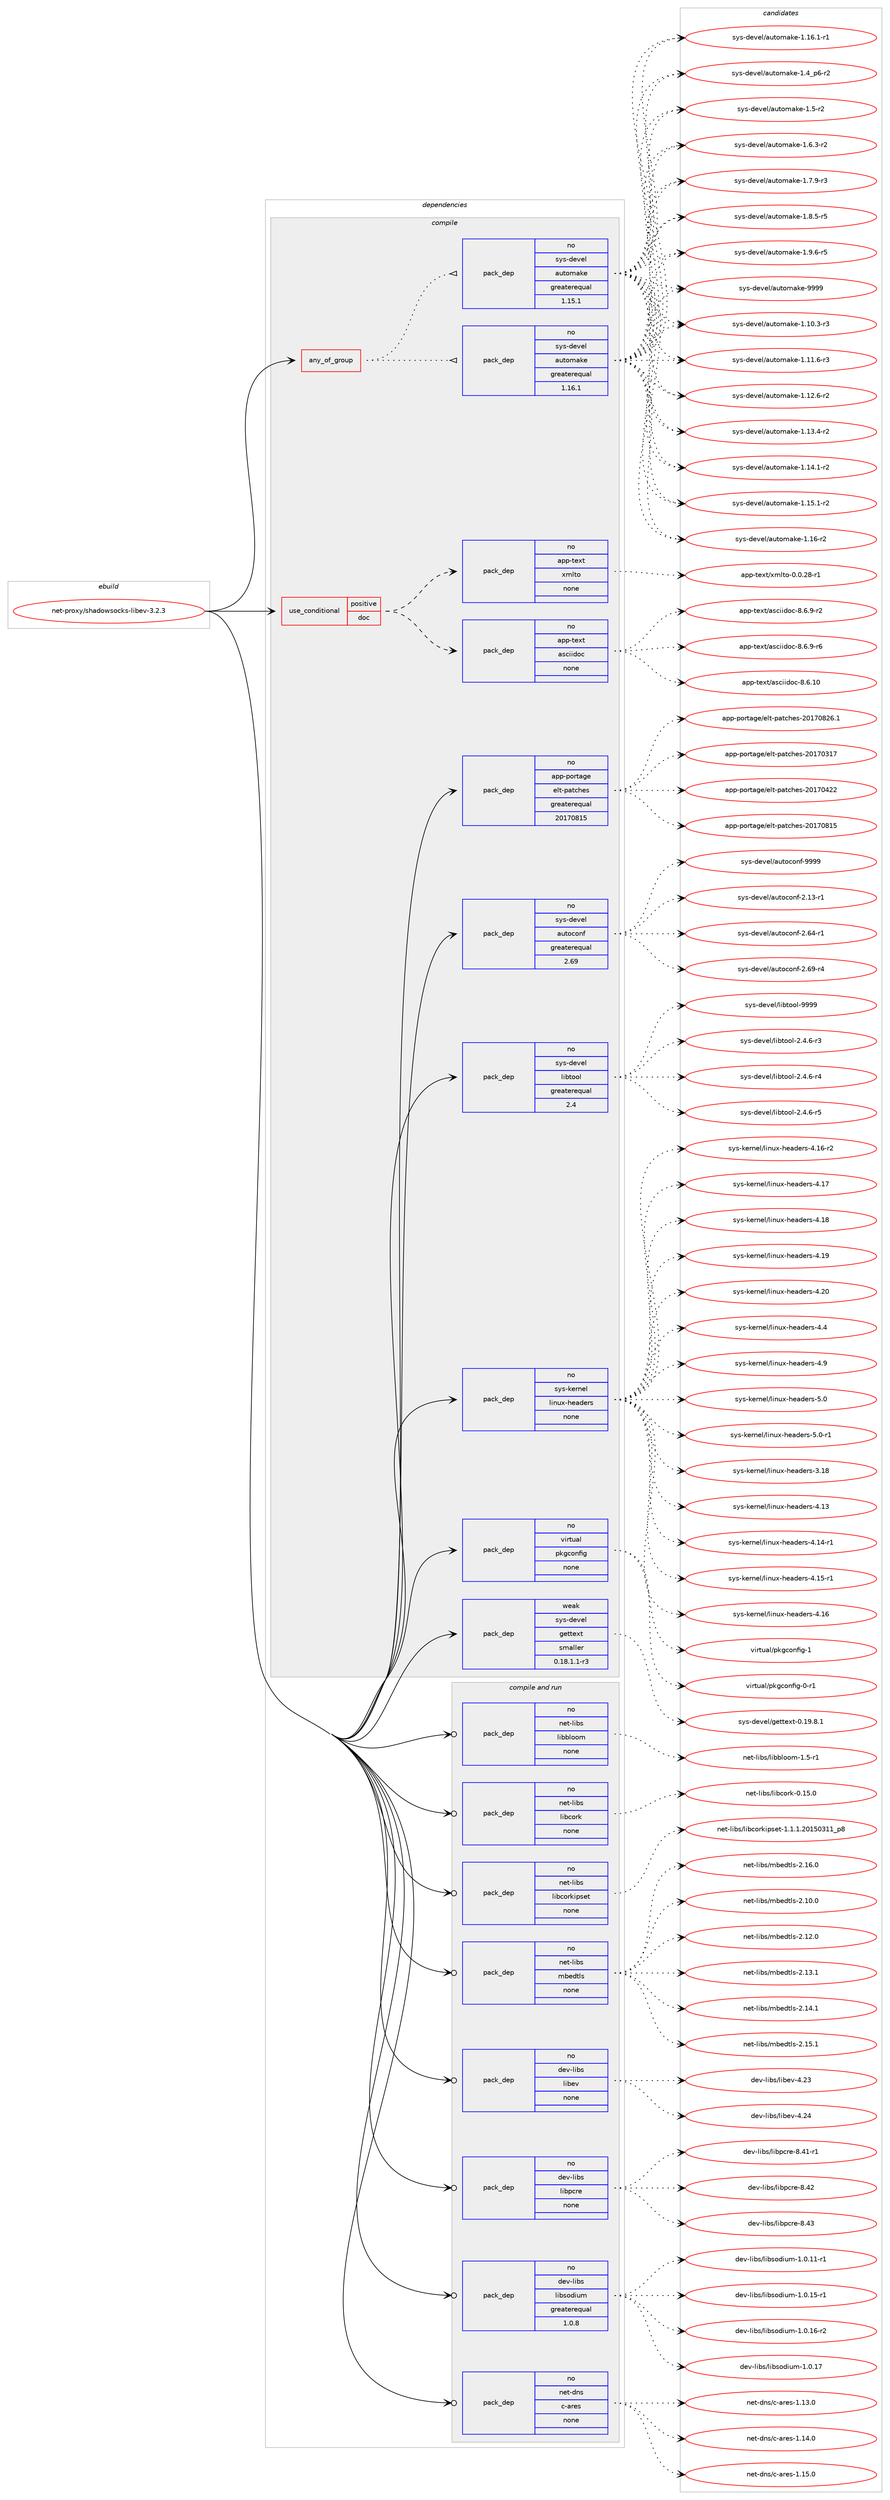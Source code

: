digraph prolog {

# *************
# Graph options
# *************

newrank=true;
concentrate=true;
compound=true;
graph [rankdir=LR,fontname=Helvetica,fontsize=10,ranksep=1.5];#, ranksep=2.5, nodesep=0.2];
edge  [arrowhead=vee];
node  [fontname=Helvetica,fontsize=10];

# **********
# The ebuild
# **********

subgraph cluster_leftcol {
color=gray;
rank=same;
label=<<i>ebuild</i>>;
id [label="net-proxy/shadowsocks-libev-3.2.3", color=red, width=4, href="../net-proxy/shadowsocks-libev-3.2.3.svg"];
}

# ****************
# The dependencies
# ****************

subgraph cluster_midcol {
color=gray;
label=<<i>dependencies</i>>;
subgraph cluster_compile {
fillcolor="#eeeeee";
style=filled;
label=<<i>compile</i>>;
subgraph any26598 {
dependency1677790 [label=<<TABLE BORDER="0" CELLBORDER="1" CELLSPACING="0" CELLPADDING="4"><TR><TD CELLPADDING="10">any_of_group</TD></TR></TABLE>>, shape=none, color=red];subgraph pack1199778 {
dependency1677791 [label=<<TABLE BORDER="0" CELLBORDER="1" CELLSPACING="0" CELLPADDING="4" WIDTH="220"><TR><TD ROWSPAN="6" CELLPADDING="30">pack_dep</TD></TR><TR><TD WIDTH="110">no</TD></TR><TR><TD>sys-devel</TD></TR><TR><TD>automake</TD></TR><TR><TD>greaterequal</TD></TR><TR><TD>1.16.1</TD></TR></TABLE>>, shape=none, color=blue];
}
dependency1677790:e -> dependency1677791:w [weight=20,style="dotted",arrowhead="oinv"];
subgraph pack1199779 {
dependency1677792 [label=<<TABLE BORDER="0" CELLBORDER="1" CELLSPACING="0" CELLPADDING="4" WIDTH="220"><TR><TD ROWSPAN="6" CELLPADDING="30">pack_dep</TD></TR><TR><TD WIDTH="110">no</TD></TR><TR><TD>sys-devel</TD></TR><TR><TD>automake</TD></TR><TR><TD>greaterequal</TD></TR><TR><TD>1.15.1</TD></TR></TABLE>>, shape=none, color=blue];
}
dependency1677790:e -> dependency1677792:w [weight=20,style="dotted",arrowhead="oinv"];
}
id:e -> dependency1677790:w [weight=20,style="solid",arrowhead="vee"];
subgraph cond450581 {
dependency1677793 [label=<<TABLE BORDER="0" CELLBORDER="1" CELLSPACING="0" CELLPADDING="4"><TR><TD ROWSPAN="3" CELLPADDING="10">use_conditional</TD></TR><TR><TD>positive</TD></TR><TR><TD>doc</TD></TR></TABLE>>, shape=none, color=red];
subgraph pack1199780 {
dependency1677794 [label=<<TABLE BORDER="0" CELLBORDER="1" CELLSPACING="0" CELLPADDING="4" WIDTH="220"><TR><TD ROWSPAN="6" CELLPADDING="30">pack_dep</TD></TR><TR><TD WIDTH="110">no</TD></TR><TR><TD>app-text</TD></TR><TR><TD>asciidoc</TD></TR><TR><TD>none</TD></TR><TR><TD></TD></TR></TABLE>>, shape=none, color=blue];
}
dependency1677793:e -> dependency1677794:w [weight=20,style="dashed",arrowhead="vee"];
subgraph pack1199781 {
dependency1677795 [label=<<TABLE BORDER="0" CELLBORDER="1" CELLSPACING="0" CELLPADDING="4" WIDTH="220"><TR><TD ROWSPAN="6" CELLPADDING="30">pack_dep</TD></TR><TR><TD WIDTH="110">no</TD></TR><TR><TD>app-text</TD></TR><TR><TD>xmlto</TD></TR><TR><TD>none</TD></TR><TR><TD></TD></TR></TABLE>>, shape=none, color=blue];
}
dependency1677793:e -> dependency1677795:w [weight=20,style="dashed",arrowhead="vee"];
}
id:e -> dependency1677793:w [weight=20,style="solid",arrowhead="vee"];
subgraph pack1199782 {
dependency1677796 [label=<<TABLE BORDER="0" CELLBORDER="1" CELLSPACING="0" CELLPADDING="4" WIDTH="220"><TR><TD ROWSPAN="6" CELLPADDING="30">pack_dep</TD></TR><TR><TD WIDTH="110">no</TD></TR><TR><TD>app-portage</TD></TR><TR><TD>elt-patches</TD></TR><TR><TD>greaterequal</TD></TR><TR><TD>20170815</TD></TR></TABLE>>, shape=none, color=blue];
}
id:e -> dependency1677796:w [weight=20,style="solid",arrowhead="vee"];
subgraph pack1199783 {
dependency1677797 [label=<<TABLE BORDER="0" CELLBORDER="1" CELLSPACING="0" CELLPADDING="4" WIDTH="220"><TR><TD ROWSPAN="6" CELLPADDING="30">pack_dep</TD></TR><TR><TD WIDTH="110">no</TD></TR><TR><TD>sys-devel</TD></TR><TR><TD>autoconf</TD></TR><TR><TD>greaterequal</TD></TR><TR><TD>2.69</TD></TR></TABLE>>, shape=none, color=blue];
}
id:e -> dependency1677797:w [weight=20,style="solid",arrowhead="vee"];
subgraph pack1199784 {
dependency1677798 [label=<<TABLE BORDER="0" CELLBORDER="1" CELLSPACING="0" CELLPADDING="4" WIDTH="220"><TR><TD ROWSPAN="6" CELLPADDING="30">pack_dep</TD></TR><TR><TD WIDTH="110">no</TD></TR><TR><TD>sys-devel</TD></TR><TR><TD>libtool</TD></TR><TR><TD>greaterequal</TD></TR><TR><TD>2.4</TD></TR></TABLE>>, shape=none, color=blue];
}
id:e -> dependency1677798:w [weight=20,style="solid",arrowhead="vee"];
subgraph pack1199785 {
dependency1677799 [label=<<TABLE BORDER="0" CELLBORDER="1" CELLSPACING="0" CELLPADDING="4" WIDTH="220"><TR><TD ROWSPAN="6" CELLPADDING="30">pack_dep</TD></TR><TR><TD WIDTH="110">no</TD></TR><TR><TD>sys-kernel</TD></TR><TR><TD>linux-headers</TD></TR><TR><TD>none</TD></TR><TR><TD></TD></TR></TABLE>>, shape=none, color=blue];
}
id:e -> dependency1677799:w [weight=20,style="solid",arrowhead="vee"];
subgraph pack1199786 {
dependency1677800 [label=<<TABLE BORDER="0" CELLBORDER="1" CELLSPACING="0" CELLPADDING="4" WIDTH="220"><TR><TD ROWSPAN="6" CELLPADDING="30">pack_dep</TD></TR><TR><TD WIDTH="110">no</TD></TR><TR><TD>virtual</TD></TR><TR><TD>pkgconfig</TD></TR><TR><TD>none</TD></TR><TR><TD></TD></TR></TABLE>>, shape=none, color=blue];
}
id:e -> dependency1677800:w [weight=20,style="solid",arrowhead="vee"];
subgraph pack1199787 {
dependency1677801 [label=<<TABLE BORDER="0" CELLBORDER="1" CELLSPACING="0" CELLPADDING="4" WIDTH="220"><TR><TD ROWSPAN="6" CELLPADDING="30">pack_dep</TD></TR><TR><TD WIDTH="110">weak</TD></TR><TR><TD>sys-devel</TD></TR><TR><TD>gettext</TD></TR><TR><TD>smaller</TD></TR><TR><TD>0.18.1.1-r3</TD></TR></TABLE>>, shape=none, color=blue];
}
id:e -> dependency1677801:w [weight=20,style="solid",arrowhead="vee"];
}
subgraph cluster_compileandrun {
fillcolor="#eeeeee";
style=filled;
label=<<i>compile and run</i>>;
subgraph pack1199788 {
dependency1677802 [label=<<TABLE BORDER="0" CELLBORDER="1" CELLSPACING="0" CELLPADDING="4" WIDTH="220"><TR><TD ROWSPAN="6" CELLPADDING="30">pack_dep</TD></TR><TR><TD WIDTH="110">no</TD></TR><TR><TD>dev-libs</TD></TR><TR><TD>libev</TD></TR><TR><TD>none</TD></TR><TR><TD></TD></TR></TABLE>>, shape=none, color=blue];
}
id:e -> dependency1677802:w [weight=20,style="solid",arrowhead="odotvee"];
subgraph pack1199789 {
dependency1677803 [label=<<TABLE BORDER="0" CELLBORDER="1" CELLSPACING="0" CELLPADDING="4" WIDTH="220"><TR><TD ROWSPAN="6" CELLPADDING="30">pack_dep</TD></TR><TR><TD WIDTH="110">no</TD></TR><TR><TD>dev-libs</TD></TR><TR><TD>libpcre</TD></TR><TR><TD>none</TD></TR><TR><TD></TD></TR></TABLE>>, shape=none, color=blue];
}
id:e -> dependency1677803:w [weight=20,style="solid",arrowhead="odotvee"];
subgraph pack1199790 {
dependency1677804 [label=<<TABLE BORDER="0" CELLBORDER="1" CELLSPACING="0" CELLPADDING="4" WIDTH="220"><TR><TD ROWSPAN="6" CELLPADDING="30">pack_dep</TD></TR><TR><TD WIDTH="110">no</TD></TR><TR><TD>dev-libs</TD></TR><TR><TD>libsodium</TD></TR><TR><TD>greaterequal</TD></TR><TR><TD>1.0.8</TD></TR></TABLE>>, shape=none, color=blue];
}
id:e -> dependency1677804:w [weight=20,style="solid",arrowhead="odotvee"];
subgraph pack1199791 {
dependency1677805 [label=<<TABLE BORDER="0" CELLBORDER="1" CELLSPACING="0" CELLPADDING="4" WIDTH="220"><TR><TD ROWSPAN="6" CELLPADDING="30">pack_dep</TD></TR><TR><TD WIDTH="110">no</TD></TR><TR><TD>net-dns</TD></TR><TR><TD>c-ares</TD></TR><TR><TD>none</TD></TR><TR><TD></TD></TR></TABLE>>, shape=none, color=blue];
}
id:e -> dependency1677805:w [weight=20,style="solid",arrowhead="odotvee"];
subgraph pack1199792 {
dependency1677806 [label=<<TABLE BORDER="0" CELLBORDER="1" CELLSPACING="0" CELLPADDING="4" WIDTH="220"><TR><TD ROWSPAN="6" CELLPADDING="30">pack_dep</TD></TR><TR><TD WIDTH="110">no</TD></TR><TR><TD>net-libs</TD></TR><TR><TD>libbloom</TD></TR><TR><TD>none</TD></TR><TR><TD></TD></TR></TABLE>>, shape=none, color=blue];
}
id:e -> dependency1677806:w [weight=20,style="solid",arrowhead="odotvee"];
subgraph pack1199793 {
dependency1677807 [label=<<TABLE BORDER="0" CELLBORDER="1" CELLSPACING="0" CELLPADDING="4" WIDTH="220"><TR><TD ROWSPAN="6" CELLPADDING="30">pack_dep</TD></TR><TR><TD WIDTH="110">no</TD></TR><TR><TD>net-libs</TD></TR><TR><TD>libcork</TD></TR><TR><TD>none</TD></TR><TR><TD></TD></TR></TABLE>>, shape=none, color=blue];
}
id:e -> dependency1677807:w [weight=20,style="solid",arrowhead="odotvee"];
subgraph pack1199794 {
dependency1677808 [label=<<TABLE BORDER="0" CELLBORDER="1" CELLSPACING="0" CELLPADDING="4" WIDTH="220"><TR><TD ROWSPAN="6" CELLPADDING="30">pack_dep</TD></TR><TR><TD WIDTH="110">no</TD></TR><TR><TD>net-libs</TD></TR><TR><TD>libcorkipset</TD></TR><TR><TD>none</TD></TR><TR><TD></TD></TR></TABLE>>, shape=none, color=blue];
}
id:e -> dependency1677808:w [weight=20,style="solid",arrowhead="odotvee"];
subgraph pack1199795 {
dependency1677809 [label=<<TABLE BORDER="0" CELLBORDER="1" CELLSPACING="0" CELLPADDING="4" WIDTH="220"><TR><TD ROWSPAN="6" CELLPADDING="30">pack_dep</TD></TR><TR><TD WIDTH="110">no</TD></TR><TR><TD>net-libs</TD></TR><TR><TD>mbedtls</TD></TR><TR><TD>none</TD></TR><TR><TD></TD></TR></TABLE>>, shape=none, color=blue];
}
id:e -> dependency1677809:w [weight=20,style="solid",arrowhead="odotvee"];
}
subgraph cluster_run {
fillcolor="#eeeeee";
style=filled;
label=<<i>run</i>>;
}
}

# **************
# The candidates
# **************

subgraph cluster_choices {
rank=same;
color=gray;
label=<<i>candidates</i>>;

subgraph choice1199778 {
color=black;
nodesep=1;
choice11512111545100101118101108479711711611110997107101454946494846514511451 [label="sys-devel/automake-1.10.3-r3", color=red, width=4,href="../sys-devel/automake-1.10.3-r3.svg"];
choice11512111545100101118101108479711711611110997107101454946494946544511451 [label="sys-devel/automake-1.11.6-r3", color=red, width=4,href="../sys-devel/automake-1.11.6-r3.svg"];
choice11512111545100101118101108479711711611110997107101454946495046544511450 [label="sys-devel/automake-1.12.6-r2", color=red, width=4,href="../sys-devel/automake-1.12.6-r2.svg"];
choice11512111545100101118101108479711711611110997107101454946495146524511450 [label="sys-devel/automake-1.13.4-r2", color=red, width=4,href="../sys-devel/automake-1.13.4-r2.svg"];
choice11512111545100101118101108479711711611110997107101454946495246494511450 [label="sys-devel/automake-1.14.1-r2", color=red, width=4,href="../sys-devel/automake-1.14.1-r2.svg"];
choice11512111545100101118101108479711711611110997107101454946495346494511450 [label="sys-devel/automake-1.15.1-r2", color=red, width=4,href="../sys-devel/automake-1.15.1-r2.svg"];
choice1151211154510010111810110847971171161111099710710145494649544511450 [label="sys-devel/automake-1.16-r2", color=red, width=4,href="../sys-devel/automake-1.16-r2.svg"];
choice11512111545100101118101108479711711611110997107101454946495446494511449 [label="sys-devel/automake-1.16.1-r1", color=red, width=4,href="../sys-devel/automake-1.16.1-r1.svg"];
choice115121115451001011181011084797117116111109971071014549465295112544511450 [label="sys-devel/automake-1.4_p6-r2", color=red, width=4,href="../sys-devel/automake-1.4_p6-r2.svg"];
choice11512111545100101118101108479711711611110997107101454946534511450 [label="sys-devel/automake-1.5-r2", color=red, width=4,href="../sys-devel/automake-1.5-r2.svg"];
choice115121115451001011181011084797117116111109971071014549465446514511450 [label="sys-devel/automake-1.6.3-r2", color=red, width=4,href="../sys-devel/automake-1.6.3-r2.svg"];
choice115121115451001011181011084797117116111109971071014549465546574511451 [label="sys-devel/automake-1.7.9-r3", color=red, width=4,href="../sys-devel/automake-1.7.9-r3.svg"];
choice115121115451001011181011084797117116111109971071014549465646534511453 [label="sys-devel/automake-1.8.5-r5", color=red, width=4,href="../sys-devel/automake-1.8.5-r5.svg"];
choice115121115451001011181011084797117116111109971071014549465746544511453 [label="sys-devel/automake-1.9.6-r5", color=red, width=4,href="../sys-devel/automake-1.9.6-r5.svg"];
choice115121115451001011181011084797117116111109971071014557575757 [label="sys-devel/automake-9999", color=red, width=4,href="../sys-devel/automake-9999.svg"];
dependency1677791:e -> choice11512111545100101118101108479711711611110997107101454946494846514511451:w [style=dotted,weight="100"];
dependency1677791:e -> choice11512111545100101118101108479711711611110997107101454946494946544511451:w [style=dotted,weight="100"];
dependency1677791:e -> choice11512111545100101118101108479711711611110997107101454946495046544511450:w [style=dotted,weight="100"];
dependency1677791:e -> choice11512111545100101118101108479711711611110997107101454946495146524511450:w [style=dotted,weight="100"];
dependency1677791:e -> choice11512111545100101118101108479711711611110997107101454946495246494511450:w [style=dotted,weight="100"];
dependency1677791:e -> choice11512111545100101118101108479711711611110997107101454946495346494511450:w [style=dotted,weight="100"];
dependency1677791:e -> choice1151211154510010111810110847971171161111099710710145494649544511450:w [style=dotted,weight="100"];
dependency1677791:e -> choice11512111545100101118101108479711711611110997107101454946495446494511449:w [style=dotted,weight="100"];
dependency1677791:e -> choice115121115451001011181011084797117116111109971071014549465295112544511450:w [style=dotted,weight="100"];
dependency1677791:e -> choice11512111545100101118101108479711711611110997107101454946534511450:w [style=dotted,weight="100"];
dependency1677791:e -> choice115121115451001011181011084797117116111109971071014549465446514511450:w [style=dotted,weight="100"];
dependency1677791:e -> choice115121115451001011181011084797117116111109971071014549465546574511451:w [style=dotted,weight="100"];
dependency1677791:e -> choice115121115451001011181011084797117116111109971071014549465646534511453:w [style=dotted,weight="100"];
dependency1677791:e -> choice115121115451001011181011084797117116111109971071014549465746544511453:w [style=dotted,weight="100"];
dependency1677791:e -> choice115121115451001011181011084797117116111109971071014557575757:w [style=dotted,weight="100"];
}
subgraph choice1199779 {
color=black;
nodesep=1;
choice11512111545100101118101108479711711611110997107101454946494846514511451 [label="sys-devel/automake-1.10.3-r3", color=red, width=4,href="../sys-devel/automake-1.10.3-r3.svg"];
choice11512111545100101118101108479711711611110997107101454946494946544511451 [label="sys-devel/automake-1.11.6-r3", color=red, width=4,href="../sys-devel/automake-1.11.6-r3.svg"];
choice11512111545100101118101108479711711611110997107101454946495046544511450 [label="sys-devel/automake-1.12.6-r2", color=red, width=4,href="../sys-devel/automake-1.12.6-r2.svg"];
choice11512111545100101118101108479711711611110997107101454946495146524511450 [label="sys-devel/automake-1.13.4-r2", color=red, width=4,href="../sys-devel/automake-1.13.4-r2.svg"];
choice11512111545100101118101108479711711611110997107101454946495246494511450 [label="sys-devel/automake-1.14.1-r2", color=red, width=4,href="../sys-devel/automake-1.14.1-r2.svg"];
choice11512111545100101118101108479711711611110997107101454946495346494511450 [label="sys-devel/automake-1.15.1-r2", color=red, width=4,href="../sys-devel/automake-1.15.1-r2.svg"];
choice1151211154510010111810110847971171161111099710710145494649544511450 [label="sys-devel/automake-1.16-r2", color=red, width=4,href="../sys-devel/automake-1.16-r2.svg"];
choice11512111545100101118101108479711711611110997107101454946495446494511449 [label="sys-devel/automake-1.16.1-r1", color=red, width=4,href="../sys-devel/automake-1.16.1-r1.svg"];
choice115121115451001011181011084797117116111109971071014549465295112544511450 [label="sys-devel/automake-1.4_p6-r2", color=red, width=4,href="../sys-devel/automake-1.4_p6-r2.svg"];
choice11512111545100101118101108479711711611110997107101454946534511450 [label="sys-devel/automake-1.5-r2", color=red, width=4,href="../sys-devel/automake-1.5-r2.svg"];
choice115121115451001011181011084797117116111109971071014549465446514511450 [label="sys-devel/automake-1.6.3-r2", color=red, width=4,href="../sys-devel/automake-1.6.3-r2.svg"];
choice115121115451001011181011084797117116111109971071014549465546574511451 [label="sys-devel/automake-1.7.9-r3", color=red, width=4,href="../sys-devel/automake-1.7.9-r3.svg"];
choice115121115451001011181011084797117116111109971071014549465646534511453 [label="sys-devel/automake-1.8.5-r5", color=red, width=4,href="../sys-devel/automake-1.8.5-r5.svg"];
choice115121115451001011181011084797117116111109971071014549465746544511453 [label="sys-devel/automake-1.9.6-r5", color=red, width=4,href="../sys-devel/automake-1.9.6-r5.svg"];
choice115121115451001011181011084797117116111109971071014557575757 [label="sys-devel/automake-9999", color=red, width=4,href="../sys-devel/automake-9999.svg"];
dependency1677792:e -> choice11512111545100101118101108479711711611110997107101454946494846514511451:w [style=dotted,weight="100"];
dependency1677792:e -> choice11512111545100101118101108479711711611110997107101454946494946544511451:w [style=dotted,weight="100"];
dependency1677792:e -> choice11512111545100101118101108479711711611110997107101454946495046544511450:w [style=dotted,weight="100"];
dependency1677792:e -> choice11512111545100101118101108479711711611110997107101454946495146524511450:w [style=dotted,weight="100"];
dependency1677792:e -> choice11512111545100101118101108479711711611110997107101454946495246494511450:w [style=dotted,weight="100"];
dependency1677792:e -> choice11512111545100101118101108479711711611110997107101454946495346494511450:w [style=dotted,weight="100"];
dependency1677792:e -> choice1151211154510010111810110847971171161111099710710145494649544511450:w [style=dotted,weight="100"];
dependency1677792:e -> choice11512111545100101118101108479711711611110997107101454946495446494511449:w [style=dotted,weight="100"];
dependency1677792:e -> choice115121115451001011181011084797117116111109971071014549465295112544511450:w [style=dotted,weight="100"];
dependency1677792:e -> choice11512111545100101118101108479711711611110997107101454946534511450:w [style=dotted,weight="100"];
dependency1677792:e -> choice115121115451001011181011084797117116111109971071014549465446514511450:w [style=dotted,weight="100"];
dependency1677792:e -> choice115121115451001011181011084797117116111109971071014549465546574511451:w [style=dotted,weight="100"];
dependency1677792:e -> choice115121115451001011181011084797117116111109971071014549465646534511453:w [style=dotted,weight="100"];
dependency1677792:e -> choice115121115451001011181011084797117116111109971071014549465746544511453:w [style=dotted,weight="100"];
dependency1677792:e -> choice115121115451001011181011084797117116111109971071014557575757:w [style=dotted,weight="100"];
}
subgraph choice1199780 {
color=black;
nodesep=1;
choice97112112451161011201164797115991051051001119945564654464948 [label="app-text/asciidoc-8.6.10", color=red, width=4,href="../app-text/asciidoc-8.6.10.svg"];
choice9711211245116101120116479711599105105100111994556465446574511450 [label="app-text/asciidoc-8.6.9-r2", color=red, width=4,href="../app-text/asciidoc-8.6.9-r2.svg"];
choice9711211245116101120116479711599105105100111994556465446574511454 [label="app-text/asciidoc-8.6.9-r6", color=red, width=4,href="../app-text/asciidoc-8.6.9-r6.svg"];
dependency1677794:e -> choice97112112451161011201164797115991051051001119945564654464948:w [style=dotted,weight="100"];
dependency1677794:e -> choice9711211245116101120116479711599105105100111994556465446574511450:w [style=dotted,weight="100"];
dependency1677794:e -> choice9711211245116101120116479711599105105100111994556465446574511454:w [style=dotted,weight="100"];
}
subgraph choice1199781 {
color=black;
nodesep=1;
choice971121124511610112011647120109108116111454846484650564511449 [label="app-text/xmlto-0.0.28-r1", color=red, width=4,href="../app-text/xmlto-0.0.28-r1.svg"];
dependency1677795:e -> choice971121124511610112011647120109108116111454846484650564511449:w [style=dotted,weight="100"];
}
subgraph choice1199782 {
color=black;
nodesep=1;
choice97112112451121111141169710310147101108116451129711699104101115455048495548514955 [label="app-portage/elt-patches-20170317", color=red, width=4,href="../app-portage/elt-patches-20170317.svg"];
choice97112112451121111141169710310147101108116451129711699104101115455048495548525050 [label="app-portage/elt-patches-20170422", color=red, width=4,href="../app-portage/elt-patches-20170422.svg"];
choice97112112451121111141169710310147101108116451129711699104101115455048495548564953 [label="app-portage/elt-patches-20170815", color=red, width=4,href="../app-portage/elt-patches-20170815.svg"];
choice971121124511211111411697103101471011081164511297116991041011154550484955485650544649 [label="app-portage/elt-patches-20170826.1", color=red, width=4,href="../app-portage/elt-patches-20170826.1.svg"];
dependency1677796:e -> choice97112112451121111141169710310147101108116451129711699104101115455048495548514955:w [style=dotted,weight="100"];
dependency1677796:e -> choice97112112451121111141169710310147101108116451129711699104101115455048495548525050:w [style=dotted,weight="100"];
dependency1677796:e -> choice97112112451121111141169710310147101108116451129711699104101115455048495548564953:w [style=dotted,weight="100"];
dependency1677796:e -> choice971121124511211111411697103101471011081164511297116991041011154550484955485650544649:w [style=dotted,weight="100"];
}
subgraph choice1199783 {
color=black;
nodesep=1;
choice1151211154510010111810110847971171161119911111010245504649514511449 [label="sys-devel/autoconf-2.13-r1", color=red, width=4,href="../sys-devel/autoconf-2.13-r1.svg"];
choice1151211154510010111810110847971171161119911111010245504654524511449 [label="sys-devel/autoconf-2.64-r1", color=red, width=4,href="../sys-devel/autoconf-2.64-r1.svg"];
choice1151211154510010111810110847971171161119911111010245504654574511452 [label="sys-devel/autoconf-2.69-r4", color=red, width=4,href="../sys-devel/autoconf-2.69-r4.svg"];
choice115121115451001011181011084797117116111991111101024557575757 [label="sys-devel/autoconf-9999", color=red, width=4,href="../sys-devel/autoconf-9999.svg"];
dependency1677797:e -> choice1151211154510010111810110847971171161119911111010245504649514511449:w [style=dotted,weight="100"];
dependency1677797:e -> choice1151211154510010111810110847971171161119911111010245504654524511449:w [style=dotted,weight="100"];
dependency1677797:e -> choice1151211154510010111810110847971171161119911111010245504654574511452:w [style=dotted,weight="100"];
dependency1677797:e -> choice115121115451001011181011084797117116111991111101024557575757:w [style=dotted,weight="100"];
}
subgraph choice1199784 {
color=black;
nodesep=1;
choice1151211154510010111810110847108105981161111111084550465246544511451 [label="sys-devel/libtool-2.4.6-r3", color=red, width=4,href="../sys-devel/libtool-2.4.6-r3.svg"];
choice1151211154510010111810110847108105981161111111084550465246544511452 [label="sys-devel/libtool-2.4.6-r4", color=red, width=4,href="../sys-devel/libtool-2.4.6-r4.svg"];
choice1151211154510010111810110847108105981161111111084550465246544511453 [label="sys-devel/libtool-2.4.6-r5", color=red, width=4,href="../sys-devel/libtool-2.4.6-r5.svg"];
choice1151211154510010111810110847108105981161111111084557575757 [label="sys-devel/libtool-9999", color=red, width=4,href="../sys-devel/libtool-9999.svg"];
dependency1677798:e -> choice1151211154510010111810110847108105981161111111084550465246544511451:w [style=dotted,weight="100"];
dependency1677798:e -> choice1151211154510010111810110847108105981161111111084550465246544511452:w [style=dotted,weight="100"];
dependency1677798:e -> choice1151211154510010111810110847108105981161111111084550465246544511453:w [style=dotted,weight="100"];
dependency1677798:e -> choice1151211154510010111810110847108105981161111111084557575757:w [style=dotted,weight="100"];
}
subgraph choice1199785 {
color=black;
nodesep=1;
choice115121115451071011141101011084710810511011712045104101971001011141154551464956 [label="sys-kernel/linux-headers-3.18", color=red, width=4,href="../sys-kernel/linux-headers-3.18.svg"];
choice115121115451071011141101011084710810511011712045104101971001011141154552464951 [label="sys-kernel/linux-headers-4.13", color=red, width=4,href="../sys-kernel/linux-headers-4.13.svg"];
choice1151211154510710111411010110847108105110117120451041019710010111411545524649524511449 [label="sys-kernel/linux-headers-4.14-r1", color=red, width=4,href="../sys-kernel/linux-headers-4.14-r1.svg"];
choice1151211154510710111411010110847108105110117120451041019710010111411545524649534511449 [label="sys-kernel/linux-headers-4.15-r1", color=red, width=4,href="../sys-kernel/linux-headers-4.15-r1.svg"];
choice115121115451071011141101011084710810511011712045104101971001011141154552464954 [label="sys-kernel/linux-headers-4.16", color=red, width=4,href="../sys-kernel/linux-headers-4.16.svg"];
choice1151211154510710111411010110847108105110117120451041019710010111411545524649544511450 [label="sys-kernel/linux-headers-4.16-r2", color=red, width=4,href="../sys-kernel/linux-headers-4.16-r2.svg"];
choice115121115451071011141101011084710810511011712045104101971001011141154552464955 [label="sys-kernel/linux-headers-4.17", color=red, width=4,href="../sys-kernel/linux-headers-4.17.svg"];
choice115121115451071011141101011084710810511011712045104101971001011141154552464956 [label="sys-kernel/linux-headers-4.18", color=red, width=4,href="../sys-kernel/linux-headers-4.18.svg"];
choice115121115451071011141101011084710810511011712045104101971001011141154552464957 [label="sys-kernel/linux-headers-4.19", color=red, width=4,href="../sys-kernel/linux-headers-4.19.svg"];
choice115121115451071011141101011084710810511011712045104101971001011141154552465048 [label="sys-kernel/linux-headers-4.20", color=red, width=4,href="../sys-kernel/linux-headers-4.20.svg"];
choice1151211154510710111411010110847108105110117120451041019710010111411545524652 [label="sys-kernel/linux-headers-4.4", color=red, width=4,href="../sys-kernel/linux-headers-4.4.svg"];
choice1151211154510710111411010110847108105110117120451041019710010111411545524657 [label="sys-kernel/linux-headers-4.9", color=red, width=4,href="../sys-kernel/linux-headers-4.9.svg"];
choice1151211154510710111411010110847108105110117120451041019710010111411545534648 [label="sys-kernel/linux-headers-5.0", color=red, width=4,href="../sys-kernel/linux-headers-5.0.svg"];
choice11512111545107101114110101108471081051101171204510410197100101114115455346484511449 [label="sys-kernel/linux-headers-5.0-r1", color=red, width=4,href="../sys-kernel/linux-headers-5.0-r1.svg"];
dependency1677799:e -> choice115121115451071011141101011084710810511011712045104101971001011141154551464956:w [style=dotted,weight="100"];
dependency1677799:e -> choice115121115451071011141101011084710810511011712045104101971001011141154552464951:w [style=dotted,weight="100"];
dependency1677799:e -> choice1151211154510710111411010110847108105110117120451041019710010111411545524649524511449:w [style=dotted,weight="100"];
dependency1677799:e -> choice1151211154510710111411010110847108105110117120451041019710010111411545524649534511449:w [style=dotted,weight="100"];
dependency1677799:e -> choice115121115451071011141101011084710810511011712045104101971001011141154552464954:w [style=dotted,weight="100"];
dependency1677799:e -> choice1151211154510710111411010110847108105110117120451041019710010111411545524649544511450:w [style=dotted,weight="100"];
dependency1677799:e -> choice115121115451071011141101011084710810511011712045104101971001011141154552464955:w [style=dotted,weight="100"];
dependency1677799:e -> choice115121115451071011141101011084710810511011712045104101971001011141154552464956:w [style=dotted,weight="100"];
dependency1677799:e -> choice115121115451071011141101011084710810511011712045104101971001011141154552464957:w [style=dotted,weight="100"];
dependency1677799:e -> choice115121115451071011141101011084710810511011712045104101971001011141154552465048:w [style=dotted,weight="100"];
dependency1677799:e -> choice1151211154510710111411010110847108105110117120451041019710010111411545524652:w [style=dotted,weight="100"];
dependency1677799:e -> choice1151211154510710111411010110847108105110117120451041019710010111411545524657:w [style=dotted,weight="100"];
dependency1677799:e -> choice1151211154510710111411010110847108105110117120451041019710010111411545534648:w [style=dotted,weight="100"];
dependency1677799:e -> choice11512111545107101114110101108471081051101171204510410197100101114115455346484511449:w [style=dotted,weight="100"];
}
subgraph choice1199786 {
color=black;
nodesep=1;
choice11810511411611797108471121071039911111010210510345484511449 [label="virtual/pkgconfig-0-r1", color=red, width=4,href="../virtual/pkgconfig-0-r1.svg"];
choice1181051141161179710847112107103991111101021051034549 [label="virtual/pkgconfig-1", color=red, width=4,href="../virtual/pkgconfig-1.svg"];
dependency1677800:e -> choice11810511411611797108471121071039911111010210510345484511449:w [style=dotted,weight="100"];
dependency1677800:e -> choice1181051141161179710847112107103991111101021051034549:w [style=dotted,weight="100"];
}
subgraph choice1199787 {
color=black;
nodesep=1;
choice1151211154510010111810110847103101116116101120116454846495746564649 [label="sys-devel/gettext-0.19.8.1", color=red, width=4,href="../sys-devel/gettext-0.19.8.1.svg"];
dependency1677801:e -> choice1151211154510010111810110847103101116116101120116454846495746564649:w [style=dotted,weight="100"];
}
subgraph choice1199788 {
color=black;
nodesep=1;
choice100101118451081059811547108105981011184552465051 [label="dev-libs/libev-4.23", color=red, width=4,href="../dev-libs/libev-4.23.svg"];
choice100101118451081059811547108105981011184552465052 [label="dev-libs/libev-4.24", color=red, width=4,href="../dev-libs/libev-4.24.svg"];
dependency1677802:e -> choice100101118451081059811547108105981011184552465051:w [style=dotted,weight="100"];
dependency1677802:e -> choice100101118451081059811547108105981011184552465052:w [style=dotted,weight="100"];
}
subgraph choice1199789 {
color=black;
nodesep=1;
choice100101118451081059811547108105981129911410145564652494511449 [label="dev-libs/libpcre-8.41-r1", color=red, width=4,href="../dev-libs/libpcre-8.41-r1.svg"];
choice10010111845108105981154710810598112991141014556465250 [label="dev-libs/libpcre-8.42", color=red, width=4,href="../dev-libs/libpcre-8.42.svg"];
choice10010111845108105981154710810598112991141014556465251 [label="dev-libs/libpcre-8.43", color=red, width=4,href="../dev-libs/libpcre-8.43.svg"];
dependency1677803:e -> choice100101118451081059811547108105981129911410145564652494511449:w [style=dotted,weight="100"];
dependency1677803:e -> choice10010111845108105981154710810598112991141014556465250:w [style=dotted,weight="100"];
dependency1677803:e -> choice10010111845108105981154710810598112991141014556465251:w [style=dotted,weight="100"];
}
subgraph choice1199790 {
color=black;
nodesep=1;
choice10010111845108105981154710810598115111100105117109454946484649494511449 [label="dev-libs/libsodium-1.0.11-r1", color=red, width=4,href="../dev-libs/libsodium-1.0.11-r1.svg"];
choice10010111845108105981154710810598115111100105117109454946484649534511449 [label="dev-libs/libsodium-1.0.15-r1", color=red, width=4,href="../dev-libs/libsodium-1.0.15-r1.svg"];
choice10010111845108105981154710810598115111100105117109454946484649544511450 [label="dev-libs/libsodium-1.0.16-r2", color=red, width=4,href="../dev-libs/libsodium-1.0.16-r2.svg"];
choice1001011184510810598115471081059811511110010511710945494648464955 [label="dev-libs/libsodium-1.0.17", color=red, width=4,href="../dev-libs/libsodium-1.0.17.svg"];
dependency1677804:e -> choice10010111845108105981154710810598115111100105117109454946484649494511449:w [style=dotted,weight="100"];
dependency1677804:e -> choice10010111845108105981154710810598115111100105117109454946484649534511449:w [style=dotted,weight="100"];
dependency1677804:e -> choice10010111845108105981154710810598115111100105117109454946484649544511450:w [style=dotted,weight="100"];
dependency1677804:e -> choice1001011184510810598115471081059811511110010511710945494648464955:w [style=dotted,weight="100"];
}
subgraph choice1199791 {
color=black;
nodesep=1;
choice110101116451001101154799459711410111545494649514648 [label="net-dns/c-ares-1.13.0", color=red, width=4,href="../net-dns/c-ares-1.13.0.svg"];
choice110101116451001101154799459711410111545494649524648 [label="net-dns/c-ares-1.14.0", color=red, width=4,href="../net-dns/c-ares-1.14.0.svg"];
choice110101116451001101154799459711410111545494649534648 [label="net-dns/c-ares-1.15.0", color=red, width=4,href="../net-dns/c-ares-1.15.0.svg"];
dependency1677805:e -> choice110101116451001101154799459711410111545494649514648:w [style=dotted,weight="100"];
dependency1677805:e -> choice110101116451001101154799459711410111545494649524648:w [style=dotted,weight="100"];
dependency1677805:e -> choice110101116451001101154799459711410111545494649534648:w [style=dotted,weight="100"];
}
subgraph choice1199792 {
color=black;
nodesep=1;
choice1101011164510810598115471081059898108111111109454946534511449 [label="net-libs/libbloom-1.5-r1", color=red, width=4,href="../net-libs/libbloom-1.5-r1.svg"];
dependency1677806:e -> choice1101011164510810598115471081059898108111111109454946534511449:w [style=dotted,weight="100"];
}
subgraph choice1199793 {
color=black;
nodesep=1;
choice110101116451081059811547108105989911111410745484649534648 [label="net-libs/libcork-0.15.0", color=red, width=4,href="../net-libs/libcork-0.15.0.svg"];
dependency1677807:e -> choice110101116451081059811547108105989911111410745484649534648:w [style=dotted,weight="100"];
}
subgraph choice1199794 {
color=black;
nodesep=1;
choice11010111645108105981154710810598991111141071051121151011164549464946494650484953485149499511256 [label="net-libs/libcorkipset-1.1.1.20150311_p8", color=red, width=4,href="../net-libs/libcorkipset-1.1.1.20150311_p8.svg"];
dependency1677808:e -> choice11010111645108105981154710810598991111141071051121151011164549464946494650484953485149499511256:w [style=dotted,weight="100"];
}
subgraph choice1199795 {
color=black;
nodesep=1;
choice1101011164510810598115471099810110011610811545504649484648 [label="net-libs/mbedtls-2.10.0", color=red, width=4,href="../net-libs/mbedtls-2.10.0.svg"];
choice1101011164510810598115471099810110011610811545504649504648 [label="net-libs/mbedtls-2.12.0", color=red, width=4,href="../net-libs/mbedtls-2.12.0.svg"];
choice1101011164510810598115471099810110011610811545504649514649 [label="net-libs/mbedtls-2.13.1", color=red, width=4,href="../net-libs/mbedtls-2.13.1.svg"];
choice1101011164510810598115471099810110011610811545504649524649 [label="net-libs/mbedtls-2.14.1", color=red, width=4,href="../net-libs/mbedtls-2.14.1.svg"];
choice1101011164510810598115471099810110011610811545504649534649 [label="net-libs/mbedtls-2.15.1", color=red, width=4,href="../net-libs/mbedtls-2.15.1.svg"];
choice1101011164510810598115471099810110011610811545504649544648 [label="net-libs/mbedtls-2.16.0", color=red, width=4,href="../net-libs/mbedtls-2.16.0.svg"];
dependency1677809:e -> choice1101011164510810598115471099810110011610811545504649484648:w [style=dotted,weight="100"];
dependency1677809:e -> choice1101011164510810598115471099810110011610811545504649504648:w [style=dotted,weight="100"];
dependency1677809:e -> choice1101011164510810598115471099810110011610811545504649514649:w [style=dotted,weight="100"];
dependency1677809:e -> choice1101011164510810598115471099810110011610811545504649524649:w [style=dotted,weight="100"];
dependency1677809:e -> choice1101011164510810598115471099810110011610811545504649534649:w [style=dotted,weight="100"];
dependency1677809:e -> choice1101011164510810598115471099810110011610811545504649544648:w [style=dotted,weight="100"];
}
}

}
